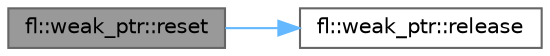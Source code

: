 digraph "fl::weak_ptr::reset"
{
 // INTERACTIVE_SVG=YES
 // LATEX_PDF_SIZE
  bgcolor="transparent";
  edge [fontname=Helvetica,fontsize=10,labelfontname=Helvetica,labelfontsize=10];
  node [fontname=Helvetica,fontsize=10,shape=box,height=0.2,width=0.4];
  rankdir="LR";
  Node1 [id="Node000001",label="fl::weak_ptr::reset",height=0.2,width=0.4,color="gray40", fillcolor="grey60", style="filled", fontcolor="black",tooltip=" "];
  Node1 -> Node2 [id="edge1_Node000001_Node000002",color="steelblue1",style="solid",tooltip=" "];
  Node2 [id="Node000002",label="fl::weak_ptr::release",height=0.2,width=0.4,color="grey40", fillcolor="white", style="filled",URL="$d1/dd6/classfl_1_1weak__ptr_a69515256a080168ea95d80d3125fabca.html#a69515256a080168ea95d80d3125fabca",tooltip=" "];
}
